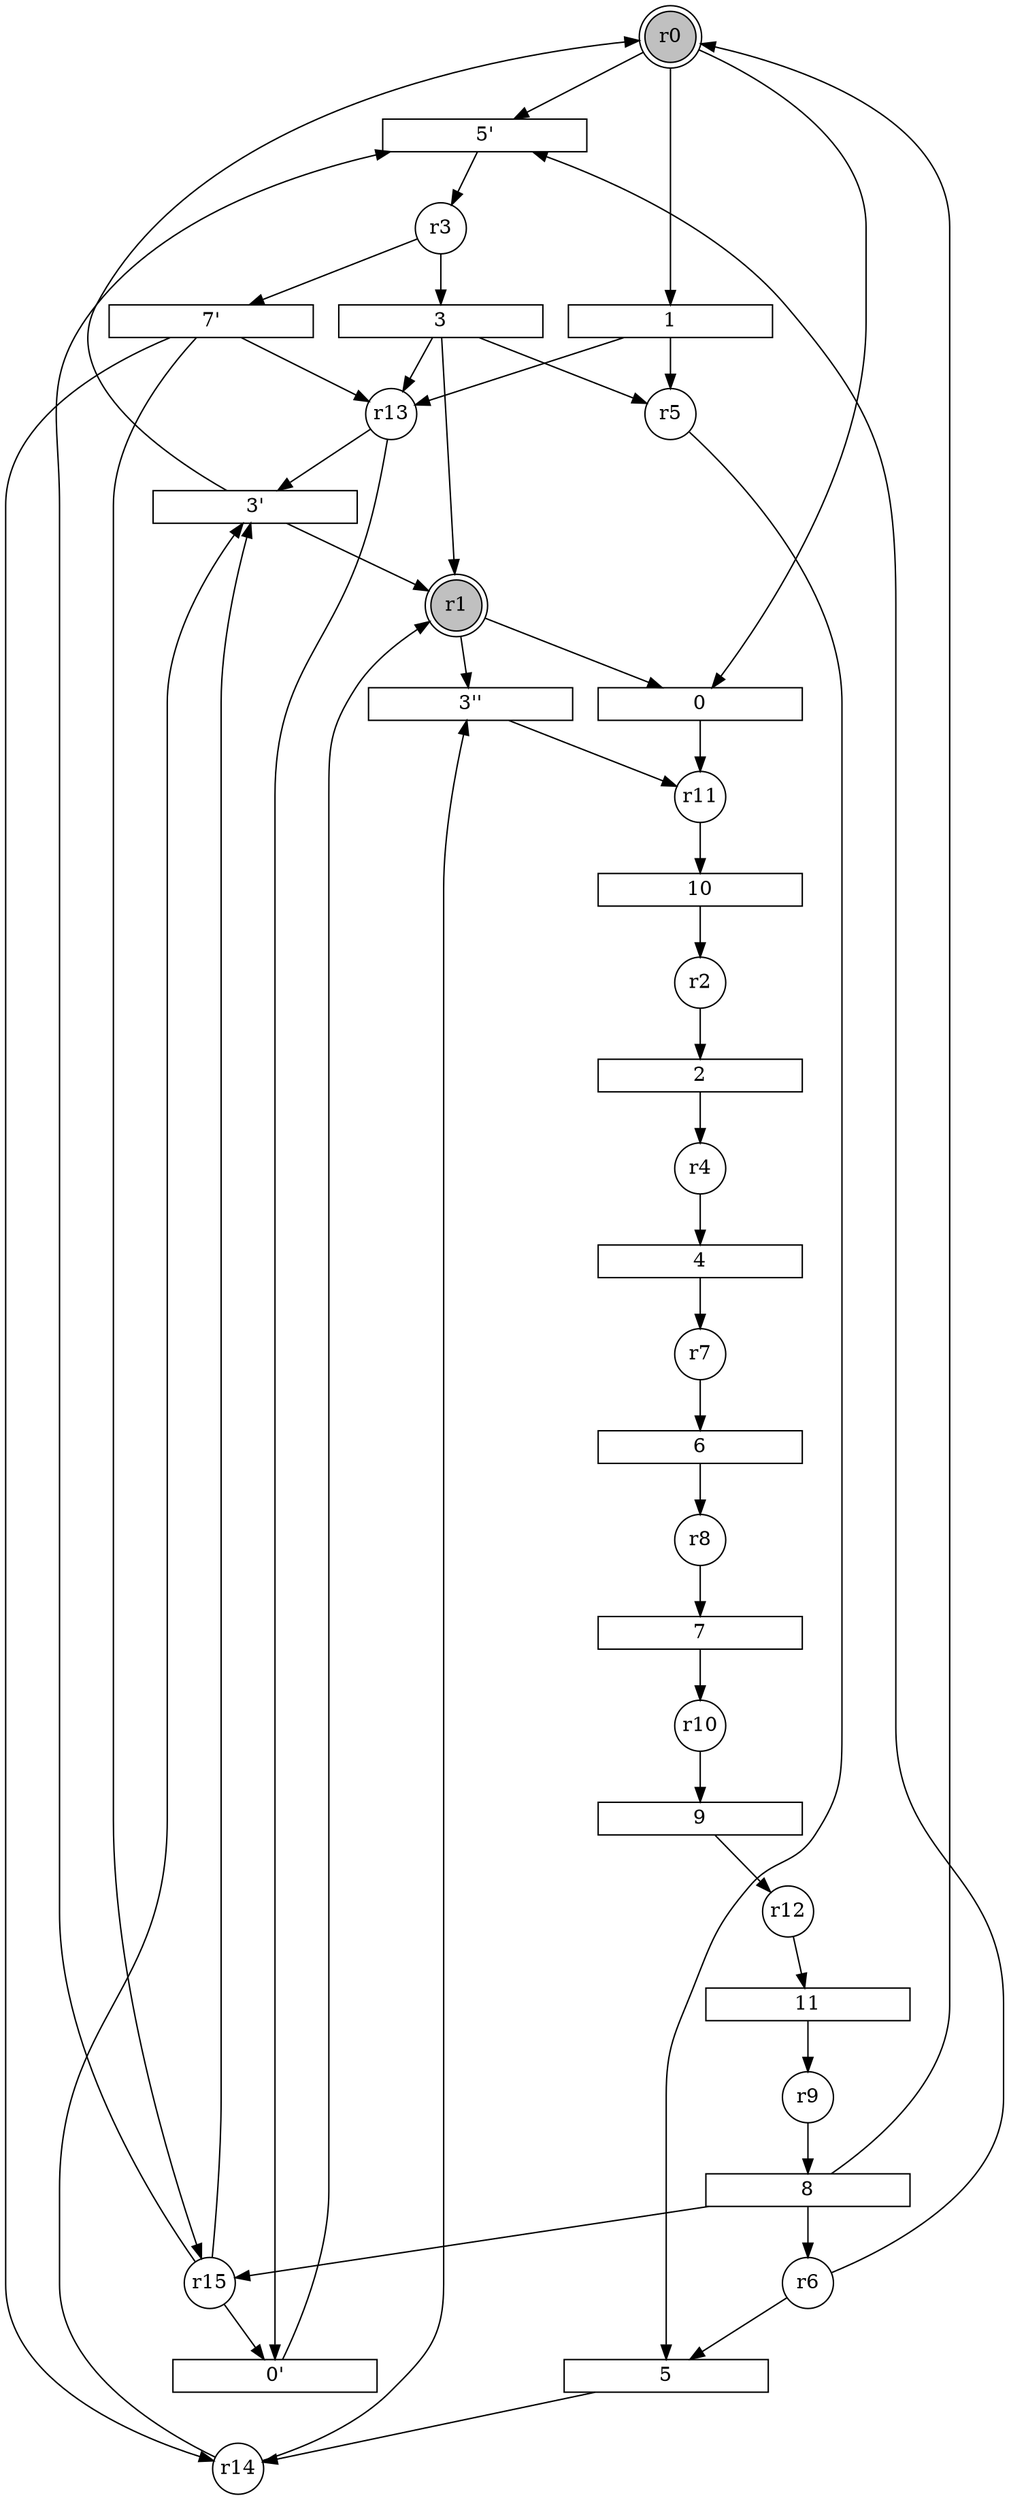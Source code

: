digraph input10_PN{
subgraph initial_place {
	node [shape=doublecircle,fixedsize=true, fixedsize = 2, color = black, fillcolor = gray, style = filled];
	r0;
	r1;
}
subgraph place {     
	node [shape=circle,fixedsize=true, fixedsize = 2];
	r11;
	r5;
	r13;
	r2;
	r14;
	r4;
	r6;
	r15;
	r7;
	r3;
	r8;
	r10;
	r9;
	r12;
}
subgraph transitions {
	node [shape=rect,height=0.2,width=2, forcelabels = false];
	12 [label = "7'"];
	13 [label = "3'"];
	14 [label = "5'"];
	15 [label = "0'"];
	16 [label = "3''"];
	0;
	1;
	2;
	3;
	4;
	5;
	6;
	7;
	8;
	9;
	10;
	11;
}
	r0 -> 0;
	r1 -> 0;
	r0 -> 1;
	r2 -> 2;
	r3 -> 3;
	r4 -> 4;
	r5 -> 5;
	r6 -> 5;
	r7 -> 6;
	r8 -> 7;
	r9 -> 8;
	r10 -> 9;
	r11 -> 10;
	r12 -> 11;
	r3 -> 12;
	r13 -> 13;
	r14 -> 13;
	r15 -> 13;
	r0 -> 14;
	r6 -> 14;
	r15 -> 14;
	r13 -> 15;
	r15 -> 15;
	r14 -> 16;
	r1 -> 16;
	0 -> r11;
	1 -> r5;
	1 -> r13;
	2 -> r4;
	3 -> r5;
	3 -> r13;
	3 -> r1;
	4 -> r7;
	5 -> r14;
	6 -> r8;
	7 -> r10;
	8 -> r0;
	8 -> r6;
	8 -> r15;
	9 -> r12;
	10 -> r2;
	11 -> r9;
	12 -> r13;
	12 -> r14;
	12 -> r15;
	13 -> r0;
	13 -> r1;
	14 -> r3;
	15 -> r1;
	16 -> r11;
}